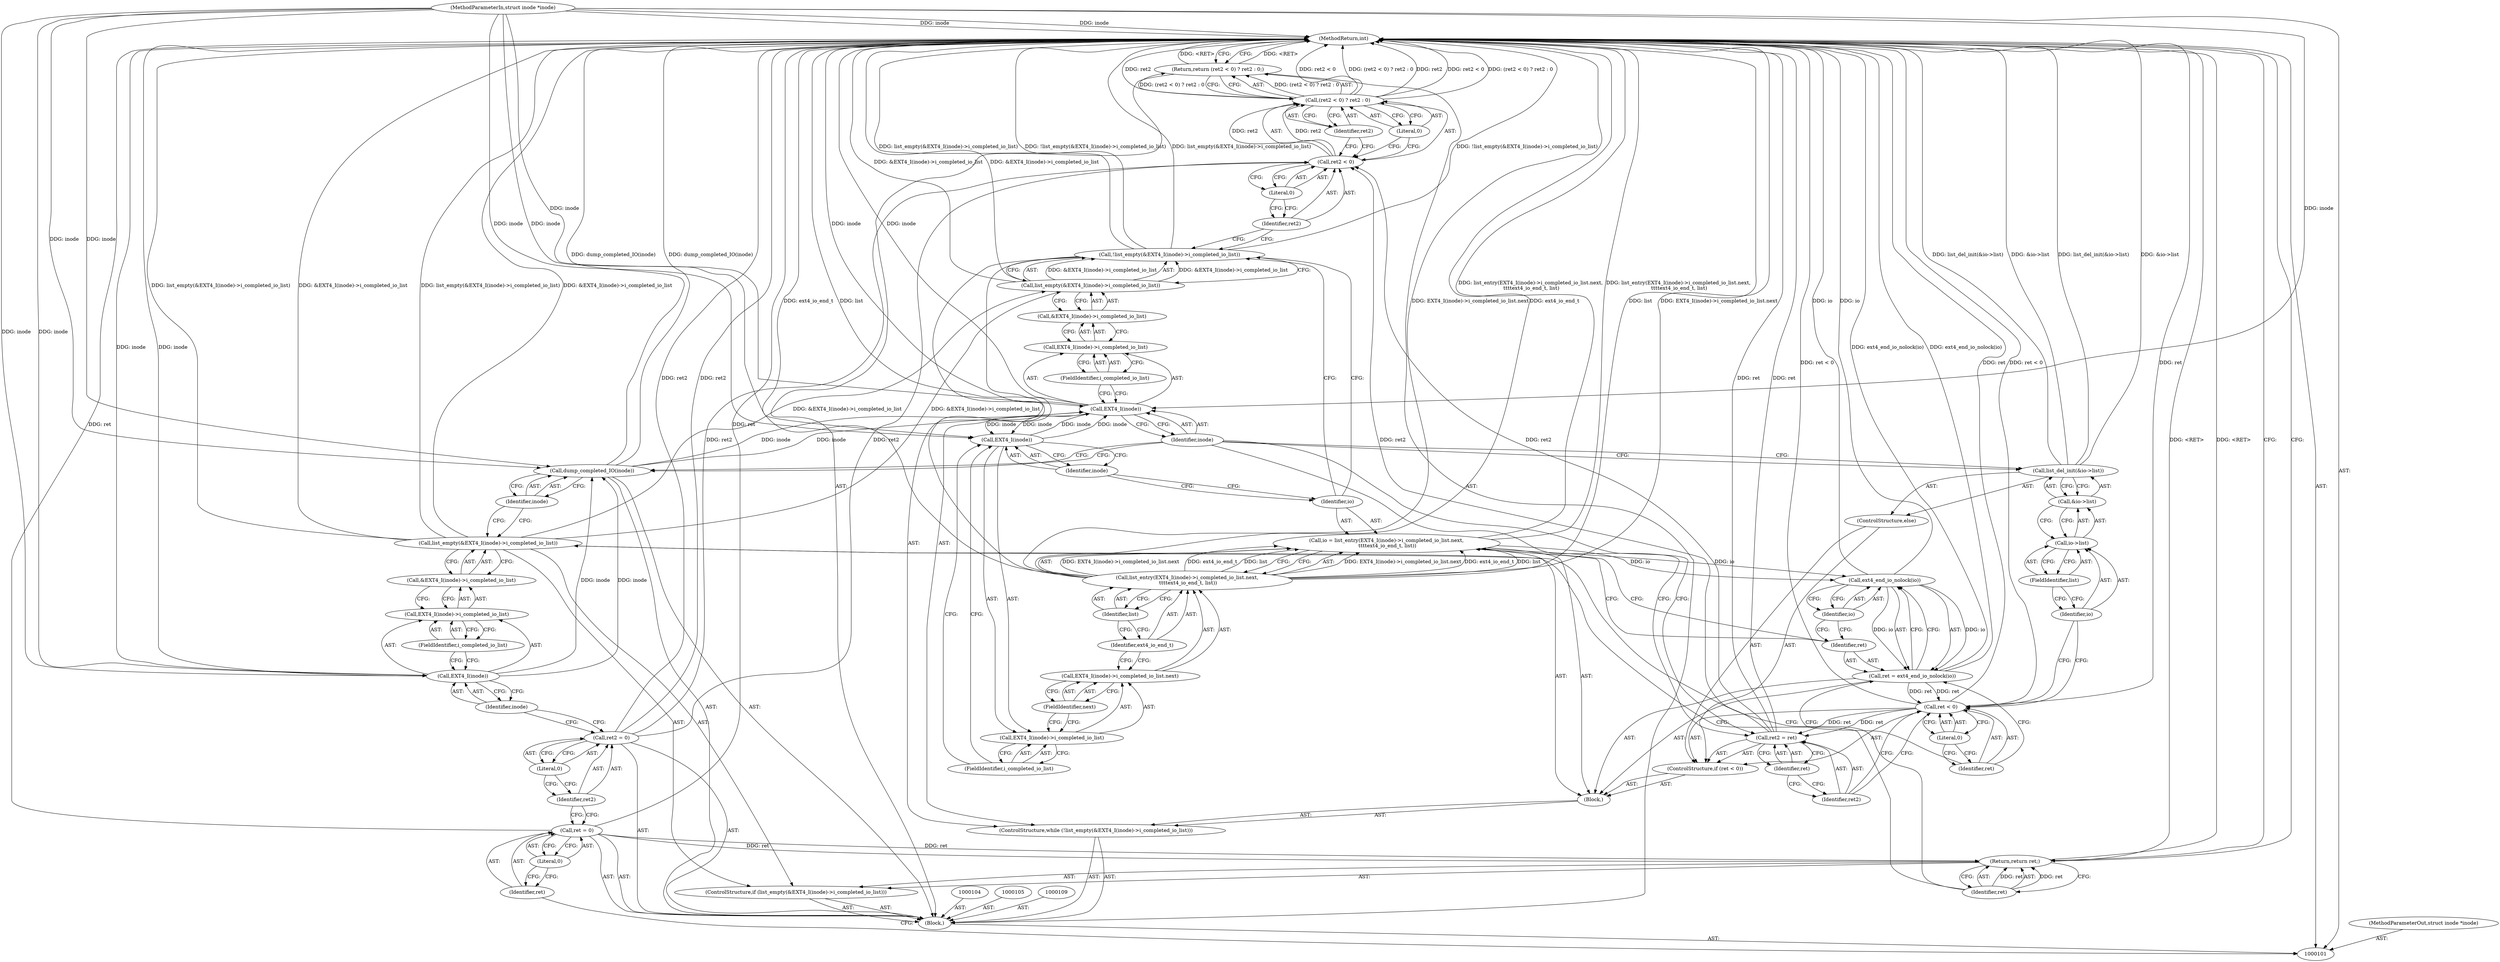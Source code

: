 digraph "1_linux_744692dc059845b2a3022119871846e74d4f6e11_13" {
"1000168" [label="(MethodReturn,int)"];
"1000102" [label="(MethodParameterIn,struct inode *inode)"];
"1000235" [label="(MethodParameterOut,struct inode *inode)"];
"1000122" [label="(Call,dump_completed_IO(inode))"];
"1000123" [label="(Identifier,inode)"];
"1000124" [label="(ControlStructure,while (!list_empty(&EXT4_I(inode)->i_completed_io_list)))"];
"1000127" [label="(Call,&EXT4_I(inode)->i_completed_io_list)"];
"1000128" [label="(Call,EXT4_I(inode)->i_completed_io_list)"];
"1000129" [label="(Call,EXT4_I(inode))"];
"1000130" [label="(Identifier,inode)"];
"1000131" [label="(FieldIdentifier,i_completed_io_list)"];
"1000132" [label="(Block,)"];
"1000125" [label="(Call,!list_empty(&EXT4_I(inode)->i_completed_io_list))"];
"1000126" [label="(Call,list_empty(&EXT4_I(inode)->i_completed_io_list))"];
"1000136" [label="(Call,EXT4_I(inode)->i_completed_io_list.next)"];
"1000137" [label="(Call,EXT4_I(inode)->i_completed_io_list)"];
"1000138" [label="(Call,EXT4_I(inode))"];
"1000133" [label="(Call,io = list_entry(EXT4_I(inode)->i_completed_io_list.next,\n \t\t\t\text4_io_end_t, list))"];
"1000134" [label="(Identifier,io)"];
"1000139" [label="(Identifier,inode)"];
"1000140" [label="(FieldIdentifier,i_completed_io_list)"];
"1000141" [label="(FieldIdentifier,next)"];
"1000135" [label="(Call,list_entry(EXT4_I(inode)->i_completed_io_list.next,\n \t\t\t\text4_io_end_t, list))"];
"1000143" [label="(Identifier,list)"];
"1000142" [label="(Identifier,ext4_io_end_t)"];
"1000103" [label="(Block,)"];
"1000147" [label="(Identifier,io)"];
"1000144" [label="(Call,ret = ext4_end_io_nolock(io))"];
"1000145" [label="(Identifier,ret)"];
"1000146" [label="(Call,ext4_end_io_nolock(io))"];
"1000151" [label="(Literal,0)"];
"1000148" [label="(ControlStructure,if (ret < 0))"];
"1000149" [label="(Call,ret < 0)"];
"1000150" [label="(Identifier,ret)"];
"1000154" [label="(Identifier,ret)"];
"1000152" [label="(Call,ret2 = ret)"];
"1000153" [label="(Identifier,ret2)"];
"1000155" [label="(ControlStructure,else)"];
"1000157" [label="(Call,&io->list)"];
"1000158" [label="(Call,io->list)"];
"1000159" [label="(Identifier,io)"];
"1000160" [label="(FieldIdentifier,list)"];
"1000156" [label="(Call,list_del_init(&io->list))"];
"1000163" [label="(Call,ret2 < 0)"];
"1000164" [label="(Identifier,ret2)"];
"1000165" [label="(Literal,0)"];
"1000161" [label="(Return,return (ret2 < 0) ? ret2 : 0;)"];
"1000166" [label="(Identifier,ret2)"];
"1000167" [label="(Literal,0)"];
"1000162" [label="(Call,(ret2 < 0) ? ret2 : 0)"];
"1000108" [label="(Literal,0)"];
"1000106" [label="(Call,ret = 0)"];
"1000107" [label="(Identifier,ret)"];
"1000112" [label="(Literal,0)"];
"1000110" [label="(Call,ret2 = 0)"];
"1000111" [label="(Identifier,ret2)"];
"1000113" [label="(ControlStructure,if (list_empty(&EXT4_I(inode)->i_completed_io_list)))"];
"1000115" [label="(Call,&EXT4_I(inode)->i_completed_io_list)"];
"1000116" [label="(Call,EXT4_I(inode)->i_completed_io_list)"];
"1000117" [label="(Call,EXT4_I(inode))"];
"1000118" [label="(Identifier,inode)"];
"1000119" [label="(FieldIdentifier,i_completed_io_list)"];
"1000114" [label="(Call,list_empty(&EXT4_I(inode)->i_completed_io_list))"];
"1000121" [label="(Identifier,ret)"];
"1000120" [label="(Return,return ret;)"];
"1000168" -> "1000101"  [label="AST: "];
"1000168" -> "1000120"  [label="CFG: "];
"1000168" -> "1000161"  [label="CFG: "];
"1000161" -> "1000168"  [label="DDG: <RET>"];
"1000135" -> "1000168"  [label="DDG: ext4_io_end_t"];
"1000135" -> "1000168"  [label="DDG: list"];
"1000135" -> "1000168"  [label="DDG: EXT4_I(inode)->i_completed_io_list.next"];
"1000125" -> "1000168"  [label="DDG: !list_empty(&EXT4_I(inode)->i_completed_io_list)"];
"1000125" -> "1000168"  [label="DDG: list_empty(&EXT4_I(inode)->i_completed_io_list)"];
"1000106" -> "1000168"  [label="DDG: ret"];
"1000156" -> "1000168"  [label="DDG: &io->list"];
"1000156" -> "1000168"  [label="DDG: list_del_init(&io->list)"];
"1000114" -> "1000168"  [label="DDG: list_empty(&EXT4_I(inode)->i_completed_io_list)"];
"1000114" -> "1000168"  [label="DDG: &EXT4_I(inode)->i_completed_io_list"];
"1000149" -> "1000168"  [label="DDG: ret < 0"];
"1000149" -> "1000168"  [label="DDG: ret"];
"1000126" -> "1000168"  [label="DDG: &EXT4_I(inode)->i_completed_io_list"];
"1000117" -> "1000168"  [label="DDG: inode"];
"1000152" -> "1000168"  [label="DDG: ret"];
"1000129" -> "1000168"  [label="DDG: inode"];
"1000162" -> "1000168"  [label="DDG: ret2"];
"1000162" -> "1000168"  [label="DDG: ret2 < 0"];
"1000162" -> "1000168"  [label="DDG: (ret2 < 0) ? ret2 : 0"];
"1000102" -> "1000168"  [label="DDG: inode"];
"1000133" -> "1000168"  [label="DDG: list_entry(EXT4_I(inode)->i_completed_io_list.next,\n \t\t\t\text4_io_end_t, list)"];
"1000122" -> "1000168"  [label="DDG: dump_completed_IO(inode)"];
"1000144" -> "1000168"  [label="DDG: ext4_end_io_nolock(io)"];
"1000146" -> "1000168"  [label="DDG: io"];
"1000110" -> "1000168"  [label="DDG: ret2"];
"1000120" -> "1000168"  [label="DDG: <RET>"];
"1000102" -> "1000101"  [label="AST: "];
"1000102" -> "1000168"  [label="DDG: inode"];
"1000102" -> "1000117"  [label="DDG: inode"];
"1000102" -> "1000122"  [label="DDG: inode"];
"1000102" -> "1000129"  [label="DDG: inode"];
"1000102" -> "1000138"  [label="DDG: inode"];
"1000235" -> "1000101"  [label="AST: "];
"1000122" -> "1000103"  [label="AST: "];
"1000122" -> "1000123"  [label="CFG: "];
"1000123" -> "1000122"  [label="AST: "];
"1000130" -> "1000122"  [label="CFG: "];
"1000122" -> "1000168"  [label="DDG: dump_completed_IO(inode)"];
"1000117" -> "1000122"  [label="DDG: inode"];
"1000102" -> "1000122"  [label="DDG: inode"];
"1000122" -> "1000129"  [label="DDG: inode"];
"1000123" -> "1000122"  [label="AST: "];
"1000123" -> "1000114"  [label="CFG: "];
"1000122" -> "1000123"  [label="CFG: "];
"1000124" -> "1000103"  [label="AST: "];
"1000125" -> "1000124"  [label="AST: "];
"1000132" -> "1000124"  [label="AST: "];
"1000127" -> "1000126"  [label="AST: "];
"1000127" -> "1000128"  [label="CFG: "];
"1000128" -> "1000127"  [label="AST: "];
"1000126" -> "1000127"  [label="CFG: "];
"1000128" -> "1000127"  [label="AST: "];
"1000128" -> "1000131"  [label="CFG: "];
"1000129" -> "1000128"  [label="AST: "];
"1000131" -> "1000128"  [label="AST: "];
"1000127" -> "1000128"  [label="CFG: "];
"1000129" -> "1000128"  [label="AST: "];
"1000129" -> "1000130"  [label="CFG: "];
"1000130" -> "1000129"  [label="AST: "];
"1000131" -> "1000129"  [label="CFG: "];
"1000129" -> "1000168"  [label="DDG: inode"];
"1000122" -> "1000129"  [label="DDG: inode"];
"1000138" -> "1000129"  [label="DDG: inode"];
"1000102" -> "1000129"  [label="DDG: inode"];
"1000129" -> "1000138"  [label="DDG: inode"];
"1000130" -> "1000129"  [label="AST: "];
"1000130" -> "1000152"  [label="CFG: "];
"1000130" -> "1000156"  [label="CFG: "];
"1000130" -> "1000122"  [label="CFG: "];
"1000129" -> "1000130"  [label="CFG: "];
"1000131" -> "1000128"  [label="AST: "];
"1000131" -> "1000129"  [label="CFG: "];
"1000128" -> "1000131"  [label="CFG: "];
"1000132" -> "1000124"  [label="AST: "];
"1000133" -> "1000132"  [label="AST: "];
"1000144" -> "1000132"  [label="AST: "];
"1000148" -> "1000132"  [label="AST: "];
"1000125" -> "1000124"  [label="AST: "];
"1000125" -> "1000126"  [label="CFG: "];
"1000126" -> "1000125"  [label="AST: "];
"1000134" -> "1000125"  [label="CFG: "];
"1000164" -> "1000125"  [label="CFG: "];
"1000125" -> "1000168"  [label="DDG: !list_empty(&EXT4_I(inode)->i_completed_io_list)"];
"1000125" -> "1000168"  [label="DDG: list_empty(&EXT4_I(inode)->i_completed_io_list)"];
"1000126" -> "1000125"  [label="DDG: &EXT4_I(inode)->i_completed_io_list"];
"1000126" -> "1000125"  [label="AST: "];
"1000126" -> "1000127"  [label="CFG: "];
"1000127" -> "1000126"  [label="AST: "];
"1000125" -> "1000126"  [label="CFG: "];
"1000126" -> "1000168"  [label="DDG: &EXT4_I(inode)->i_completed_io_list"];
"1000126" -> "1000125"  [label="DDG: &EXT4_I(inode)->i_completed_io_list"];
"1000114" -> "1000126"  [label="DDG: &EXT4_I(inode)->i_completed_io_list"];
"1000136" -> "1000135"  [label="AST: "];
"1000136" -> "1000141"  [label="CFG: "];
"1000137" -> "1000136"  [label="AST: "];
"1000141" -> "1000136"  [label="AST: "];
"1000142" -> "1000136"  [label="CFG: "];
"1000137" -> "1000136"  [label="AST: "];
"1000137" -> "1000140"  [label="CFG: "];
"1000138" -> "1000137"  [label="AST: "];
"1000140" -> "1000137"  [label="AST: "];
"1000141" -> "1000137"  [label="CFG: "];
"1000138" -> "1000137"  [label="AST: "];
"1000138" -> "1000139"  [label="CFG: "];
"1000139" -> "1000138"  [label="AST: "];
"1000140" -> "1000138"  [label="CFG: "];
"1000138" -> "1000129"  [label="DDG: inode"];
"1000129" -> "1000138"  [label="DDG: inode"];
"1000102" -> "1000138"  [label="DDG: inode"];
"1000133" -> "1000132"  [label="AST: "];
"1000133" -> "1000135"  [label="CFG: "];
"1000134" -> "1000133"  [label="AST: "];
"1000135" -> "1000133"  [label="AST: "];
"1000145" -> "1000133"  [label="CFG: "];
"1000133" -> "1000168"  [label="DDG: list_entry(EXT4_I(inode)->i_completed_io_list.next,\n \t\t\t\text4_io_end_t, list)"];
"1000135" -> "1000133"  [label="DDG: EXT4_I(inode)->i_completed_io_list.next"];
"1000135" -> "1000133"  [label="DDG: ext4_io_end_t"];
"1000135" -> "1000133"  [label="DDG: list"];
"1000133" -> "1000146"  [label="DDG: io"];
"1000134" -> "1000133"  [label="AST: "];
"1000134" -> "1000125"  [label="CFG: "];
"1000139" -> "1000134"  [label="CFG: "];
"1000139" -> "1000138"  [label="AST: "];
"1000139" -> "1000134"  [label="CFG: "];
"1000138" -> "1000139"  [label="CFG: "];
"1000140" -> "1000137"  [label="AST: "];
"1000140" -> "1000138"  [label="CFG: "];
"1000137" -> "1000140"  [label="CFG: "];
"1000141" -> "1000136"  [label="AST: "];
"1000141" -> "1000137"  [label="CFG: "];
"1000136" -> "1000141"  [label="CFG: "];
"1000135" -> "1000133"  [label="AST: "];
"1000135" -> "1000143"  [label="CFG: "];
"1000136" -> "1000135"  [label="AST: "];
"1000142" -> "1000135"  [label="AST: "];
"1000143" -> "1000135"  [label="AST: "];
"1000133" -> "1000135"  [label="CFG: "];
"1000135" -> "1000168"  [label="DDG: ext4_io_end_t"];
"1000135" -> "1000168"  [label="DDG: list"];
"1000135" -> "1000168"  [label="DDG: EXT4_I(inode)->i_completed_io_list.next"];
"1000135" -> "1000133"  [label="DDG: EXT4_I(inode)->i_completed_io_list.next"];
"1000135" -> "1000133"  [label="DDG: ext4_io_end_t"];
"1000135" -> "1000133"  [label="DDG: list"];
"1000143" -> "1000135"  [label="AST: "];
"1000143" -> "1000142"  [label="CFG: "];
"1000135" -> "1000143"  [label="CFG: "];
"1000142" -> "1000135"  [label="AST: "];
"1000142" -> "1000136"  [label="CFG: "];
"1000143" -> "1000142"  [label="CFG: "];
"1000103" -> "1000101"  [label="AST: "];
"1000104" -> "1000103"  [label="AST: "];
"1000105" -> "1000103"  [label="AST: "];
"1000106" -> "1000103"  [label="AST: "];
"1000109" -> "1000103"  [label="AST: "];
"1000110" -> "1000103"  [label="AST: "];
"1000113" -> "1000103"  [label="AST: "];
"1000122" -> "1000103"  [label="AST: "];
"1000124" -> "1000103"  [label="AST: "];
"1000161" -> "1000103"  [label="AST: "];
"1000147" -> "1000146"  [label="AST: "];
"1000147" -> "1000145"  [label="CFG: "];
"1000146" -> "1000147"  [label="CFG: "];
"1000144" -> "1000132"  [label="AST: "];
"1000144" -> "1000146"  [label="CFG: "];
"1000145" -> "1000144"  [label="AST: "];
"1000146" -> "1000144"  [label="AST: "];
"1000150" -> "1000144"  [label="CFG: "];
"1000144" -> "1000168"  [label="DDG: ext4_end_io_nolock(io)"];
"1000146" -> "1000144"  [label="DDG: io"];
"1000144" -> "1000149"  [label="DDG: ret"];
"1000145" -> "1000144"  [label="AST: "];
"1000145" -> "1000133"  [label="CFG: "];
"1000147" -> "1000145"  [label="CFG: "];
"1000146" -> "1000144"  [label="AST: "];
"1000146" -> "1000147"  [label="CFG: "];
"1000147" -> "1000146"  [label="AST: "];
"1000144" -> "1000146"  [label="CFG: "];
"1000146" -> "1000168"  [label="DDG: io"];
"1000146" -> "1000144"  [label="DDG: io"];
"1000133" -> "1000146"  [label="DDG: io"];
"1000151" -> "1000149"  [label="AST: "];
"1000151" -> "1000150"  [label="CFG: "];
"1000149" -> "1000151"  [label="CFG: "];
"1000148" -> "1000132"  [label="AST: "];
"1000149" -> "1000148"  [label="AST: "];
"1000152" -> "1000148"  [label="AST: "];
"1000155" -> "1000148"  [label="AST: "];
"1000149" -> "1000148"  [label="AST: "];
"1000149" -> "1000151"  [label="CFG: "];
"1000150" -> "1000149"  [label="AST: "];
"1000151" -> "1000149"  [label="AST: "];
"1000153" -> "1000149"  [label="CFG: "];
"1000159" -> "1000149"  [label="CFG: "];
"1000149" -> "1000168"  [label="DDG: ret < 0"];
"1000149" -> "1000168"  [label="DDG: ret"];
"1000144" -> "1000149"  [label="DDG: ret"];
"1000149" -> "1000152"  [label="DDG: ret"];
"1000150" -> "1000149"  [label="AST: "];
"1000150" -> "1000144"  [label="CFG: "];
"1000151" -> "1000150"  [label="CFG: "];
"1000154" -> "1000152"  [label="AST: "];
"1000154" -> "1000153"  [label="CFG: "];
"1000152" -> "1000154"  [label="CFG: "];
"1000152" -> "1000148"  [label="AST: "];
"1000152" -> "1000154"  [label="CFG: "];
"1000153" -> "1000152"  [label="AST: "];
"1000154" -> "1000152"  [label="AST: "];
"1000130" -> "1000152"  [label="CFG: "];
"1000152" -> "1000168"  [label="DDG: ret"];
"1000149" -> "1000152"  [label="DDG: ret"];
"1000152" -> "1000163"  [label="DDG: ret2"];
"1000153" -> "1000152"  [label="AST: "];
"1000153" -> "1000149"  [label="CFG: "];
"1000154" -> "1000153"  [label="CFG: "];
"1000155" -> "1000148"  [label="AST: "];
"1000156" -> "1000155"  [label="AST: "];
"1000157" -> "1000156"  [label="AST: "];
"1000157" -> "1000158"  [label="CFG: "];
"1000158" -> "1000157"  [label="AST: "];
"1000156" -> "1000157"  [label="CFG: "];
"1000158" -> "1000157"  [label="AST: "];
"1000158" -> "1000160"  [label="CFG: "];
"1000159" -> "1000158"  [label="AST: "];
"1000160" -> "1000158"  [label="AST: "];
"1000157" -> "1000158"  [label="CFG: "];
"1000159" -> "1000158"  [label="AST: "];
"1000159" -> "1000149"  [label="CFG: "];
"1000160" -> "1000159"  [label="CFG: "];
"1000160" -> "1000158"  [label="AST: "];
"1000160" -> "1000159"  [label="CFG: "];
"1000158" -> "1000160"  [label="CFG: "];
"1000156" -> "1000155"  [label="AST: "];
"1000156" -> "1000157"  [label="CFG: "];
"1000157" -> "1000156"  [label="AST: "];
"1000130" -> "1000156"  [label="CFG: "];
"1000156" -> "1000168"  [label="DDG: &io->list"];
"1000156" -> "1000168"  [label="DDG: list_del_init(&io->list)"];
"1000163" -> "1000162"  [label="AST: "];
"1000163" -> "1000165"  [label="CFG: "];
"1000164" -> "1000163"  [label="AST: "];
"1000165" -> "1000163"  [label="AST: "];
"1000166" -> "1000163"  [label="CFG: "];
"1000167" -> "1000163"  [label="CFG: "];
"1000163" -> "1000162"  [label="DDG: ret2"];
"1000152" -> "1000163"  [label="DDG: ret2"];
"1000110" -> "1000163"  [label="DDG: ret2"];
"1000164" -> "1000163"  [label="AST: "];
"1000164" -> "1000125"  [label="CFG: "];
"1000165" -> "1000164"  [label="CFG: "];
"1000165" -> "1000163"  [label="AST: "];
"1000165" -> "1000164"  [label="CFG: "];
"1000163" -> "1000165"  [label="CFG: "];
"1000161" -> "1000103"  [label="AST: "];
"1000161" -> "1000162"  [label="CFG: "];
"1000162" -> "1000161"  [label="AST: "];
"1000168" -> "1000161"  [label="CFG: "];
"1000161" -> "1000168"  [label="DDG: <RET>"];
"1000162" -> "1000161"  [label="DDG: (ret2 < 0) ? ret2 : 0"];
"1000166" -> "1000162"  [label="AST: "];
"1000166" -> "1000163"  [label="CFG: "];
"1000162" -> "1000166"  [label="CFG: "];
"1000167" -> "1000162"  [label="AST: "];
"1000167" -> "1000163"  [label="CFG: "];
"1000162" -> "1000167"  [label="CFG: "];
"1000162" -> "1000161"  [label="AST: "];
"1000162" -> "1000166"  [label="CFG: "];
"1000162" -> "1000167"  [label="CFG: "];
"1000163" -> "1000162"  [label="AST: "];
"1000166" -> "1000162"  [label="AST: "];
"1000167" -> "1000162"  [label="AST: "];
"1000161" -> "1000162"  [label="CFG: "];
"1000162" -> "1000168"  [label="DDG: ret2"];
"1000162" -> "1000168"  [label="DDG: ret2 < 0"];
"1000162" -> "1000168"  [label="DDG: (ret2 < 0) ? ret2 : 0"];
"1000162" -> "1000161"  [label="DDG: (ret2 < 0) ? ret2 : 0"];
"1000163" -> "1000162"  [label="DDG: ret2"];
"1000108" -> "1000106"  [label="AST: "];
"1000108" -> "1000107"  [label="CFG: "];
"1000106" -> "1000108"  [label="CFG: "];
"1000106" -> "1000103"  [label="AST: "];
"1000106" -> "1000108"  [label="CFG: "];
"1000107" -> "1000106"  [label="AST: "];
"1000108" -> "1000106"  [label="AST: "];
"1000111" -> "1000106"  [label="CFG: "];
"1000106" -> "1000168"  [label="DDG: ret"];
"1000106" -> "1000120"  [label="DDG: ret"];
"1000107" -> "1000106"  [label="AST: "];
"1000107" -> "1000101"  [label="CFG: "];
"1000108" -> "1000107"  [label="CFG: "];
"1000112" -> "1000110"  [label="AST: "];
"1000112" -> "1000111"  [label="CFG: "];
"1000110" -> "1000112"  [label="CFG: "];
"1000110" -> "1000103"  [label="AST: "];
"1000110" -> "1000112"  [label="CFG: "];
"1000111" -> "1000110"  [label="AST: "];
"1000112" -> "1000110"  [label="AST: "];
"1000118" -> "1000110"  [label="CFG: "];
"1000110" -> "1000168"  [label="DDG: ret2"];
"1000110" -> "1000163"  [label="DDG: ret2"];
"1000111" -> "1000110"  [label="AST: "];
"1000111" -> "1000106"  [label="CFG: "];
"1000112" -> "1000111"  [label="CFG: "];
"1000113" -> "1000103"  [label="AST: "];
"1000114" -> "1000113"  [label="AST: "];
"1000120" -> "1000113"  [label="AST: "];
"1000115" -> "1000114"  [label="AST: "];
"1000115" -> "1000116"  [label="CFG: "];
"1000116" -> "1000115"  [label="AST: "];
"1000114" -> "1000115"  [label="CFG: "];
"1000116" -> "1000115"  [label="AST: "];
"1000116" -> "1000119"  [label="CFG: "];
"1000117" -> "1000116"  [label="AST: "];
"1000119" -> "1000116"  [label="AST: "];
"1000115" -> "1000116"  [label="CFG: "];
"1000117" -> "1000116"  [label="AST: "];
"1000117" -> "1000118"  [label="CFG: "];
"1000118" -> "1000117"  [label="AST: "];
"1000119" -> "1000117"  [label="CFG: "];
"1000117" -> "1000168"  [label="DDG: inode"];
"1000102" -> "1000117"  [label="DDG: inode"];
"1000117" -> "1000122"  [label="DDG: inode"];
"1000118" -> "1000117"  [label="AST: "];
"1000118" -> "1000110"  [label="CFG: "];
"1000117" -> "1000118"  [label="CFG: "];
"1000119" -> "1000116"  [label="AST: "];
"1000119" -> "1000117"  [label="CFG: "];
"1000116" -> "1000119"  [label="CFG: "];
"1000114" -> "1000113"  [label="AST: "];
"1000114" -> "1000115"  [label="CFG: "];
"1000115" -> "1000114"  [label="AST: "];
"1000121" -> "1000114"  [label="CFG: "];
"1000123" -> "1000114"  [label="CFG: "];
"1000114" -> "1000168"  [label="DDG: list_empty(&EXT4_I(inode)->i_completed_io_list)"];
"1000114" -> "1000168"  [label="DDG: &EXT4_I(inode)->i_completed_io_list"];
"1000114" -> "1000126"  [label="DDG: &EXT4_I(inode)->i_completed_io_list"];
"1000121" -> "1000120"  [label="AST: "];
"1000121" -> "1000114"  [label="CFG: "];
"1000120" -> "1000121"  [label="CFG: "];
"1000121" -> "1000120"  [label="DDG: ret"];
"1000120" -> "1000113"  [label="AST: "];
"1000120" -> "1000121"  [label="CFG: "];
"1000121" -> "1000120"  [label="AST: "];
"1000168" -> "1000120"  [label="CFG: "];
"1000120" -> "1000168"  [label="DDG: <RET>"];
"1000121" -> "1000120"  [label="DDG: ret"];
"1000106" -> "1000120"  [label="DDG: ret"];
}
